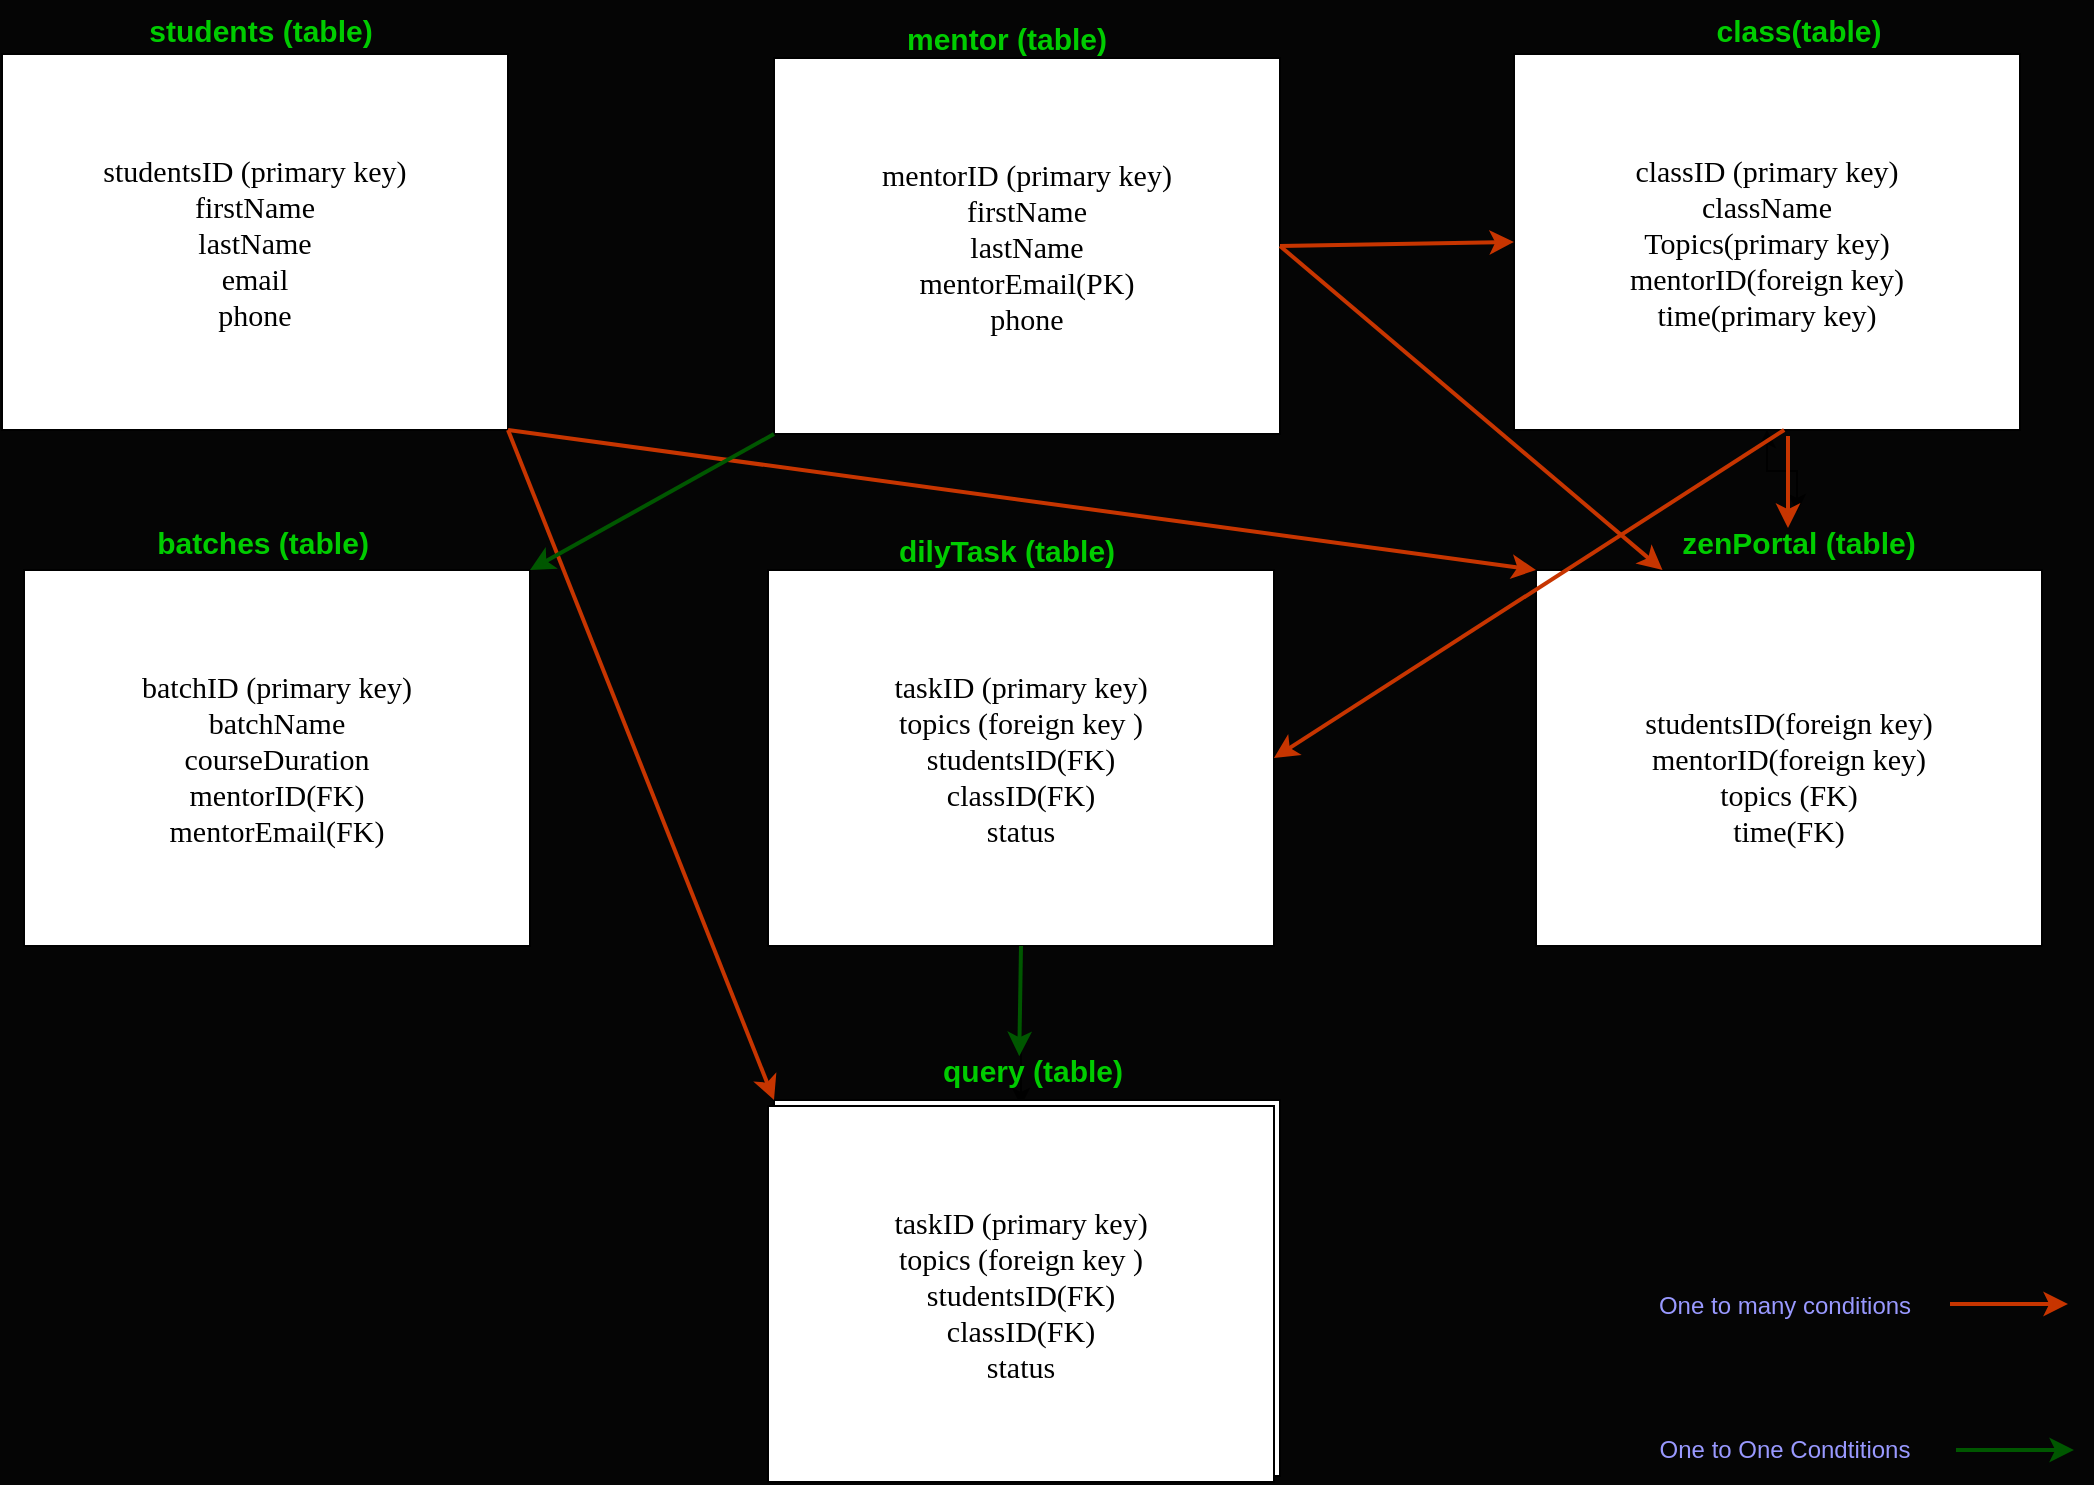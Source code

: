<mxfile version="22.1.0" type="device">
  <diagram name="Page-1" id="LtKpZWJZuAOeqZMCd9f_">
    <mxGraphModel dx="2954" dy="1106" grid="0" gridSize="10" guides="1" tooltips="1" connect="1" arrows="1" fold="1" page="1" pageScale="1" pageWidth="1169" pageHeight="827" background="#050505" math="0" shadow="0">
      <root>
        <mxCell id="0" />
        <mxCell id="1" parent="0" />
        <mxCell id="GqyXBotOk6QTrNFv4olp-1" value="&lt;pre style=&quot;font-size: 15px;&quot;&gt;&lt;font style=&quot;font-size: 15px;&quot; face=&quot;Lucida Console&quot;&gt;studentsID (primary key)&lt;br&gt;firstName&lt;br&gt;lastName&lt;br&gt;email&lt;br&gt;phone&lt;/font&gt;&lt;/pre&gt;" style="rounded=0;whiteSpace=wrap;html=1;" vertex="1" parent="1">
          <mxGeometry x="72" y="77" width="253" height="188" as="geometry" />
        </mxCell>
        <mxCell id="GqyXBotOk6QTrNFv4olp-2" value="&lt;pre style=&quot;border-color: var(--border-color); font-size: 15px;&quot;&gt;&lt;font style=&quot;border-color: var(--border-color);&quot; face=&quot;Lucida Console&quot;&gt;mentorID (primary key)&lt;br style=&quot;border-color: var(--border-color);&quot;&gt;firstName&lt;br style=&quot;border-color: var(--border-color);&quot;&gt;lastName&lt;br style=&quot;border-color: var(--border-color);&quot;&gt;mentorEmail(PK)&lt;br style=&quot;border-color: var(--border-color);&quot;&gt;phone&lt;/font&gt;&lt;/pre&gt;" style="rounded=0;whiteSpace=wrap;html=1;" vertex="1" parent="1">
          <mxGeometry x="458" y="79" width="253" height="188" as="geometry" />
        </mxCell>
        <mxCell id="GqyXBotOk6QTrNFv4olp-31" value="" style="edgeStyle=orthogonalEdgeStyle;rounded=0;orthogonalLoop=1;jettySize=auto;html=1;" edge="1" parent="1" source="GqyXBotOk6QTrNFv4olp-3" target="GqyXBotOk6QTrNFv4olp-20">
          <mxGeometry relative="1" as="geometry" />
        </mxCell>
        <mxCell id="GqyXBotOk6QTrNFv4olp-3" value="&lt;pre style=&quot;border-color: var(--border-color); font-size: 15px;&quot;&gt;&lt;font style=&quot;border-color: var(--border-color);&quot; face=&quot;Lucida Console&quot;&gt;classID (primary key)&lt;br style=&quot;border-color: var(--border-color);&quot;&gt;className&lt;br style=&quot;border-color: var(--border-color);&quot;&gt;Topics(primary key)&lt;br style=&quot;border-color: var(--border-color);&quot;&gt;mentorID(foreign key)&lt;br style=&quot;border-color: var(--border-color);&quot;&gt;time(primary key)&lt;/font&gt;&lt;/pre&gt;" style="rounded=0;whiteSpace=wrap;html=1;" vertex="1" parent="1">
          <mxGeometry x="828" y="77" width="253" height="188" as="geometry" />
        </mxCell>
        <mxCell id="GqyXBotOk6QTrNFv4olp-39" value="" style="edgeStyle=orthogonalEdgeStyle;rounded=0;orthogonalLoop=1;jettySize=auto;html=1;" edge="1" parent="1" source="GqyXBotOk6QTrNFv4olp-4" target="GqyXBotOk6QTrNFv4olp-38">
          <mxGeometry relative="1" as="geometry" />
        </mxCell>
        <mxCell id="GqyXBotOk6QTrNFv4olp-4" value="&lt;pre style=&quot;border-color: var(--border-color); font-size: 15px;&quot;&gt;&lt;font style=&quot;border-color: var(--border-color);&quot; face=&quot;Lucida Console&quot;&gt;taskID (primary key)&lt;br style=&quot;border-color: var(--border-color);&quot;&gt;topics (foreign key )&lt;br style=&quot;border-color: var(--border-color);&quot;&gt;studentsID(FK)&lt;br style=&quot;border-color: var(--border-color);&quot;&gt;classID(FK)&lt;br style=&quot;border-color: var(--border-color);&quot;&gt;status&lt;/font&gt;&lt;/pre&gt;" style="rounded=0;whiteSpace=wrap;html=1;" vertex="1" parent="1">
          <mxGeometry x="455" y="335" width="253" height="188" as="geometry" />
        </mxCell>
        <mxCell id="GqyXBotOk6QTrNFv4olp-5" value="&lt;pre style=&quot;border-color: var(--border-color); font-size: 15px;&quot;&gt;&lt;font style=&quot;border-color: var(--border-color);&quot; face=&quot;Lucida Console&quot;&gt;batchID (primary key)&lt;br style=&quot;border-color: var(--border-color);&quot;&gt;batchName&lt;br style=&quot;border-color: var(--border-color);&quot;&gt;courseDuration&lt;br style=&quot;border-color: var(--border-color);&quot;&gt;mentorID(FK)&lt;br style=&quot;border-color: var(--border-color);&quot;&gt;mentorEmail(FK)&lt;/font&gt;&lt;/pre&gt;" style="rounded=0;whiteSpace=wrap;html=1;" vertex="1" parent="1">
          <mxGeometry x="83" y="335" width="253" height="188" as="geometry" />
        </mxCell>
        <mxCell id="GqyXBotOk6QTrNFv4olp-6" value="&lt;pre style=&quot;border-color: var(--border-color); font-size: 15px;&quot;&gt;&lt;font style=&quot;border-color: var(--border-color);&quot; face=&quot;Lucida Console&quot;&gt;&lt;br style=&quot;border-color: var(--border-color);&quot;&gt;studentsID(foreign key)&lt;br style=&quot;border-color: var(--border-color);&quot;&gt;mentorID(foreign key)&lt;br style=&quot;border-color: var(--border-color);&quot;&gt;topics (FK)&lt;br style=&quot;border-color: var(--border-color);&quot;&gt;time(FK)&lt;/font&gt;&lt;/pre&gt;" style="rounded=0;whiteSpace=wrap;html=1;" vertex="1" parent="1">
          <mxGeometry x="839" y="335" width="253" height="188" as="geometry" />
        </mxCell>
        <mxCell id="GqyXBotOk6QTrNFv4olp-7" value="&lt;pre style=&quot;border-color: var(--border-color); font-size: 15px;&quot;&gt;&lt;font style=&quot;border-color: var(--border-color);&quot; face=&quot;Lucida Console&quot;&gt;qureyID(primary key)&lt;br style=&quot;border-color: var(--border-color);&quot;&gt;studentsID(fk)&lt;br style=&quot;border-color: var(--border-color);&quot;&gt;taskID(fk)&lt;br style=&quot;border-color: var(--border-color);&quot;&gt;topics(fk)&lt;br style=&quot;border-color: var(--border-color);&quot;&gt;language&lt;/font&gt;&lt;/pre&gt;" style="rounded=0;whiteSpace=wrap;html=1;" vertex="1" parent="1">
          <mxGeometry x="458" y="600" width="253" height="188" as="geometry" />
        </mxCell>
        <mxCell id="GqyXBotOk6QTrNFv4olp-15" value="&lt;font color=&quot;#00cc00&quot; style=&quot;font-size: 15px;&quot;&gt;students (table)&lt;/font&gt;" style="text;html=1;align=center;verticalAlign=middle;resizable=0;points=[];autosize=1;strokeColor=none;fillColor=none;fontColor=#B60DFF;strokeWidth=1;fontStyle=1;fontSize=15;" vertex="1" parent="1">
          <mxGeometry x="136" y="50" width="130" height="30" as="geometry" />
        </mxCell>
        <mxCell id="GqyXBotOk6QTrNFv4olp-17" value="&lt;font color=&quot;#00cc00&quot; style=&quot;font-size: 15px;&quot;&gt;mentor (table)&lt;/font&gt;" style="text;html=1;align=center;verticalAlign=middle;resizable=0;points=[];autosize=1;strokeColor=none;fillColor=none;fontColor=#B60DFF;strokeWidth=1;fontStyle=1;fontSize=15;" vertex="1" parent="1">
          <mxGeometry x="515" y="54" width="118" height="30" as="geometry" />
        </mxCell>
        <mxCell id="GqyXBotOk6QTrNFv4olp-18" value="&lt;font color=&quot;#00cc00&quot; style=&quot;font-size: 15px;&quot;&gt;class(table)&lt;/font&gt;" style="text;html=1;align=center;verticalAlign=middle;resizable=0;points=[];autosize=1;strokeColor=none;fillColor=none;fontColor=#B60DFF;strokeWidth=1;fontStyle=1;fontSize=15;" vertex="1" parent="1">
          <mxGeometry x="919" y="50" width="101" height="30" as="geometry" />
        </mxCell>
        <mxCell id="GqyXBotOk6QTrNFv4olp-34" value="" style="edgeStyle=orthogonalEdgeStyle;rounded=0;orthogonalLoop=1;jettySize=auto;html=1;" edge="1" parent="1" source="GqyXBotOk6QTrNFv4olp-20" target="GqyXBotOk6QTrNFv4olp-3">
          <mxGeometry relative="1" as="geometry" />
        </mxCell>
        <mxCell id="GqyXBotOk6QTrNFv4olp-20" value="&lt;font color=&quot;#00cc00&quot; style=&quot;font-size: 15px;&quot;&gt;zenPortal (table)&lt;/font&gt;" style="text;html=1;align=center;verticalAlign=middle;resizable=0;points=[];autosize=1;strokeColor=none;fillColor=none;fontColor=#B60DFF;strokeWidth=1;fontStyle=1;fontSize=15;" vertex="1" parent="1">
          <mxGeometry x="902" y="306" width="135" height="30" as="geometry" />
        </mxCell>
        <mxCell id="GqyXBotOk6QTrNFv4olp-21" value="&lt;font color=&quot;#00cc00&quot; style=&quot;font-size: 15px;&quot;&gt;dilyTask (table)&lt;/font&gt;" style="text;html=1;align=center;verticalAlign=middle;resizable=0;points=[];autosize=1;strokeColor=none;fillColor=none;fontColor=#B60DFF;strokeWidth=1;fontStyle=1;fontSize=15;" vertex="1" parent="1">
          <mxGeometry x="511" y="310" width="126" height="30" as="geometry" />
        </mxCell>
        <mxCell id="GqyXBotOk6QTrNFv4olp-22" value="&lt;font color=&quot;#00cc00&quot; style=&quot;font-size: 15px;&quot;&gt;batches (table)&lt;/font&gt;" style="text;html=1;align=center;verticalAlign=middle;resizable=0;points=[];autosize=1;strokeColor=none;fillColor=none;fontColor=#B60DFF;strokeWidth=1;fontStyle=1;fontSize=15;" vertex="1" parent="1">
          <mxGeometry x="140" y="306" width="124" height="30" as="geometry" />
        </mxCell>
        <mxCell id="GqyXBotOk6QTrNFv4olp-23" value="&lt;font color=&quot;#00cc00&quot; style=&quot;font-size: 15px;&quot;&gt;query (table)&lt;/font&gt;" style="text;html=1;align=center;verticalAlign=middle;resizable=0;points=[];autosize=1;strokeColor=none;fillColor=none;fontColor=#B60DFF;strokeWidth=1;fontStyle=1;fontSize=15;" vertex="1" parent="1">
          <mxGeometry x="533" y="570" width="108" height="30" as="geometry" />
        </mxCell>
        <mxCell id="GqyXBotOk6QTrNFv4olp-24" value="" style="endArrow=classic;html=1;rounded=0;exitX=1;exitY=1;exitDx=0;exitDy=0;entryX=0;entryY=0;entryDx=0;entryDy=0;fontColor=#f20707;fillColor=#fa6800;strokeColor=#C73500;strokeWidth=2;" edge="1" parent="1" source="GqyXBotOk6QTrNFv4olp-1" target="GqyXBotOk6QTrNFv4olp-7">
          <mxGeometry width="50" height="50" relative="1" as="geometry">
            <mxPoint x="387" y="402" as="sourcePoint" />
            <mxPoint x="437" y="352" as="targetPoint" />
          </mxGeometry>
        </mxCell>
        <mxCell id="GqyXBotOk6QTrNFv4olp-25" value="" style="endArrow=classic;html=1;rounded=0;exitX=1;exitY=1;exitDx=0;exitDy=0;entryX=0;entryY=0;entryDx=0;entryDy=0;fontColor=#f20707;strokeColor=#C73500;fillColor=#fa6800;strokeWidth=2;" edge="1" parent="1" source="GqyXBotOk6QTrNFv4olp-1" target="GqyXBotOk6QTrNFv4olp-6">
          <mxGeometry width="50" height="50" relative="1" as="geometry">
            <mxPoint x="336" y="250" as="sourcePoint" />
            <mxPoint x="466" y="320" as="targetPoint" />
          </mxGeometry>
        </mxCell>
        <mxCell id="GqyXBotOk6QTrNFv4olp-26" value="" style="endArrow=classic;html=1;rounded=0;exitX=1;exitY=0.5;exitDx=0;exitDy=0;fontColor=#f20707;strokeColor=#C73500;entryX=0;entryY=0.5;entryDx=0;entryDy=0;fillColor=#fa6800;strokeWidth=2;" edge="1" parent="1" source="GqyXBotOk6QTrNFv4olp-2" target="GqyXBotOk6QTrNFv4olp-3">
          <mxGeometry width="50" height="50" relative="1" as="geometry">
            <mxPoint x="711" y="167" as="sourcePoint" />
            <mxPoint x="834" y="176" as="targetPoint" />
          </mxGeometry>
        </mxCell>
        <mxCell id="GqyXBotOk6QTrNFv4olp-27" value="" style="endArrow=classic;html=1;rounded=0;fontColor=#f20707;strokeColor=#C73500;fillColor=#fa6800;strokeWidth=2;" edge="1" parent="1">
          <mxGeometry width="50" height="50" relative="1" as="geometry">
            <mxPoint x="965" y="268" as="sourcePoint" />
            <mxPoint x="965" y="314" as="targetPoint" />
          </mxGeometry>
        </mxCell>
        <mxCell id="GqyXBotOk6QTrNFv4olp-28" value="" style="endArrow=classic;html=1;rounded=0;exitX=0;exitY=1;exitDx=0;exitDy=0;entryX=1;entryY=0;entryDx=0;entryDy=0;fontColor=#f20707;strokeColor=#005700;fillColor=#008a00;strokeWidth=2;" edge="1" parent="1" source="GqyXBotOk6QTrNFv4olp-2" target="GqyXBotOk6QTrNFv4olp-5">
          <mxGeometry width="50" height="50" relative="1" as="geometry">
            <mxPoint x="144.5" y="695" as="sourcePoint" />
            <mxPoint x="274.5" y="765" as="targetPoint" />
          </mxGeometry>
        </mxCell>
        <mxCell id="GqyXBotOk6QTrNFv4olp-29" value="" style="endArrow=classic;html=1;rounded=0;exitX=0.5;exitY=1;exitDx=0;exitDy=0;entryX=0.441;entryY=0.269;entryDx=0;entryDy=0;fontColor=#f20707;strokeColor=#005700;entryPerimeter=0;fillColor=#008a00;strokeWidth=2;" edge="1" parent="1" source="GqyXBotOk6QTrNFv4olp-4" target="GqyXBotOk6QTrNFv4olp-23">
          <mxGeometry width="50" height="50" relative="1" as="geometry">
            <mxPoint x="111" y="705" as="sourcePoint" />
            <mxPoint x="241" y="775" as="targetPoint" />
          </mxGeometry>
        </mxCell>
        <mxCell id="GqyXBotOk6QTrNFv4olp-30" value="" style="endArrow=classic;html=1;rounded=0;exitX=1;exitY=0.5;exitDx=0;exitDy=0;fontColor=#f20707;strokeColor=#C73500;entryX=0.25;entryY=0;entryDx=0;entryDy=0;fillColor=#fa6800;strokeWidth=2;" edge="1" parent="1" source="GqyXBotOk6QTrNFv4olp-2" target="GqyXBotOk6QTrNFv4olp-6">
          <mxGeometry width="50" height="50" relative="1" as="geometry">
            <mxPoint x="711" y="187" as="sourcePoint" />
            <mxPoint x="828" y="185" as="targetPoint" />
          </mxGeometry>
        </mxCell>
        <mxCell id="GqyXBotOk6QTrNFv4olp-32" value="" style="endArrow=classic;html=1;rounded=0;fontColor=#f20707;strokeColor=#C73500;entryX=1;entryY=0.5;entryDx=0;entryDy=0;exitX=0.534;exitY=1;exitDx=0;exitDy=0;exitPerimeter=0;fillColor=#fa6800;strokeWidth=2;" edge="1" parent="1" source="GqyXBotOk6QTrNFv4olp-3" target="GqyXBotOk6QTrNFv4olp-4">
          <mxGeometry width="50" height="50" relative="1" as="geometry">
            <mxPoint x="905" y="265" as="sourcePoint" />
            <mxPoint x="905" y="311" as="targetPoint" />
          </mxGeometry>
        </mxCell>
        <mxCell id="GqyXBotOk6QTrNFv4olp-33" value="&lt;font color=&quot;#9999ff&quot;&gt;One to many conditions &lt;br&gt;&lt;br&gt;&lt;br&gt;&lt;br&gt;&lt;br&gt;One to One Condtitions&lt;br&gt;&lt;/font&gt;" style="text;html=1;align=center;verticalAlign=middle;resizable=0;points=[];autosize=1;strokeColor=none;fillColor=none;" vertex="1" parent="1">
          <mxGeometry x="891" y="690" width="144" height="98" as="geometry" />
        </mxCell>
        <mxCell id="GqyXBotOk6QTrNFv4olp-35" value="" style="endArrow=classic;html=1;rounded=0;exitX=1;exitY=0.5;exitDx=0;exitDy=0;fontColor=#f20707;strokeColor=#C73500;fillColor=#fa6800;strokeWidth=2;" edge="1" parent="1">
          <mxGeometry width="50" height="50" relative="1" as="geometry">
            <mxPoint x="1046" y="702" as="sourcePoint" />
            <mxPoint x="1105" y="702" as="targetPoint" />
          </mxGeometry>
        </mxCell>
        <mxCell id="GqyXBotOk6QTrNFv4olp-37" value="" style="endArrow=classic;html=1;rounded=0;exitX=1;exitY=0.5;exitDx=0;exitDy=0;fontColor=#f20707;strokeColor=#005700;fillColor=#008a00;strokeWidth=2;" edge="1" parent="1">
          <mxGeometry width="50" height="50" relative="1" as="geometry">
            <mxPoint x="1049" y="775" as="sourcePoint" />
            <mxPoint x="1108" y="775" as="targetPoint" />
          </mxGeometry>
        </mxCell>
        <mxCell id="GqyXBotOk6QTrNFv4olp-38" value="&lt;pre style=&quot;border-color: var(--border-color); font-size: 15px;&quot;&gt;&lt;font style=&quot;border-color: var(--border-color);&quot; face=&quot;Lucida Console&quot;&gt;taskID (primary key)&lt;br style=&quot;border-color: var(--border-color);&quot;&gt;topics (foreign key )&lt;br style=&quot;border-color: var(--border-color);&quot;&gt;studentsID(FK)&lt;br style=&quot;border-color: var(--border-color);&quot;&gt;classID(FK)&lt;br style=&quot;border-color: var(--border-color);&quot;&gt;status&lt;/font&gt;&lt;/pre&gt;" style="rounded=0;whiteSpace=wrap;html=1;" vertex="1" parent="1">
          <mxGeometry x="455" y="603" width="253" height="188" as="geometry" />
        </mxCell>
      </root>
    </mxGraphModel>
  </diagram>
</mxfile>
